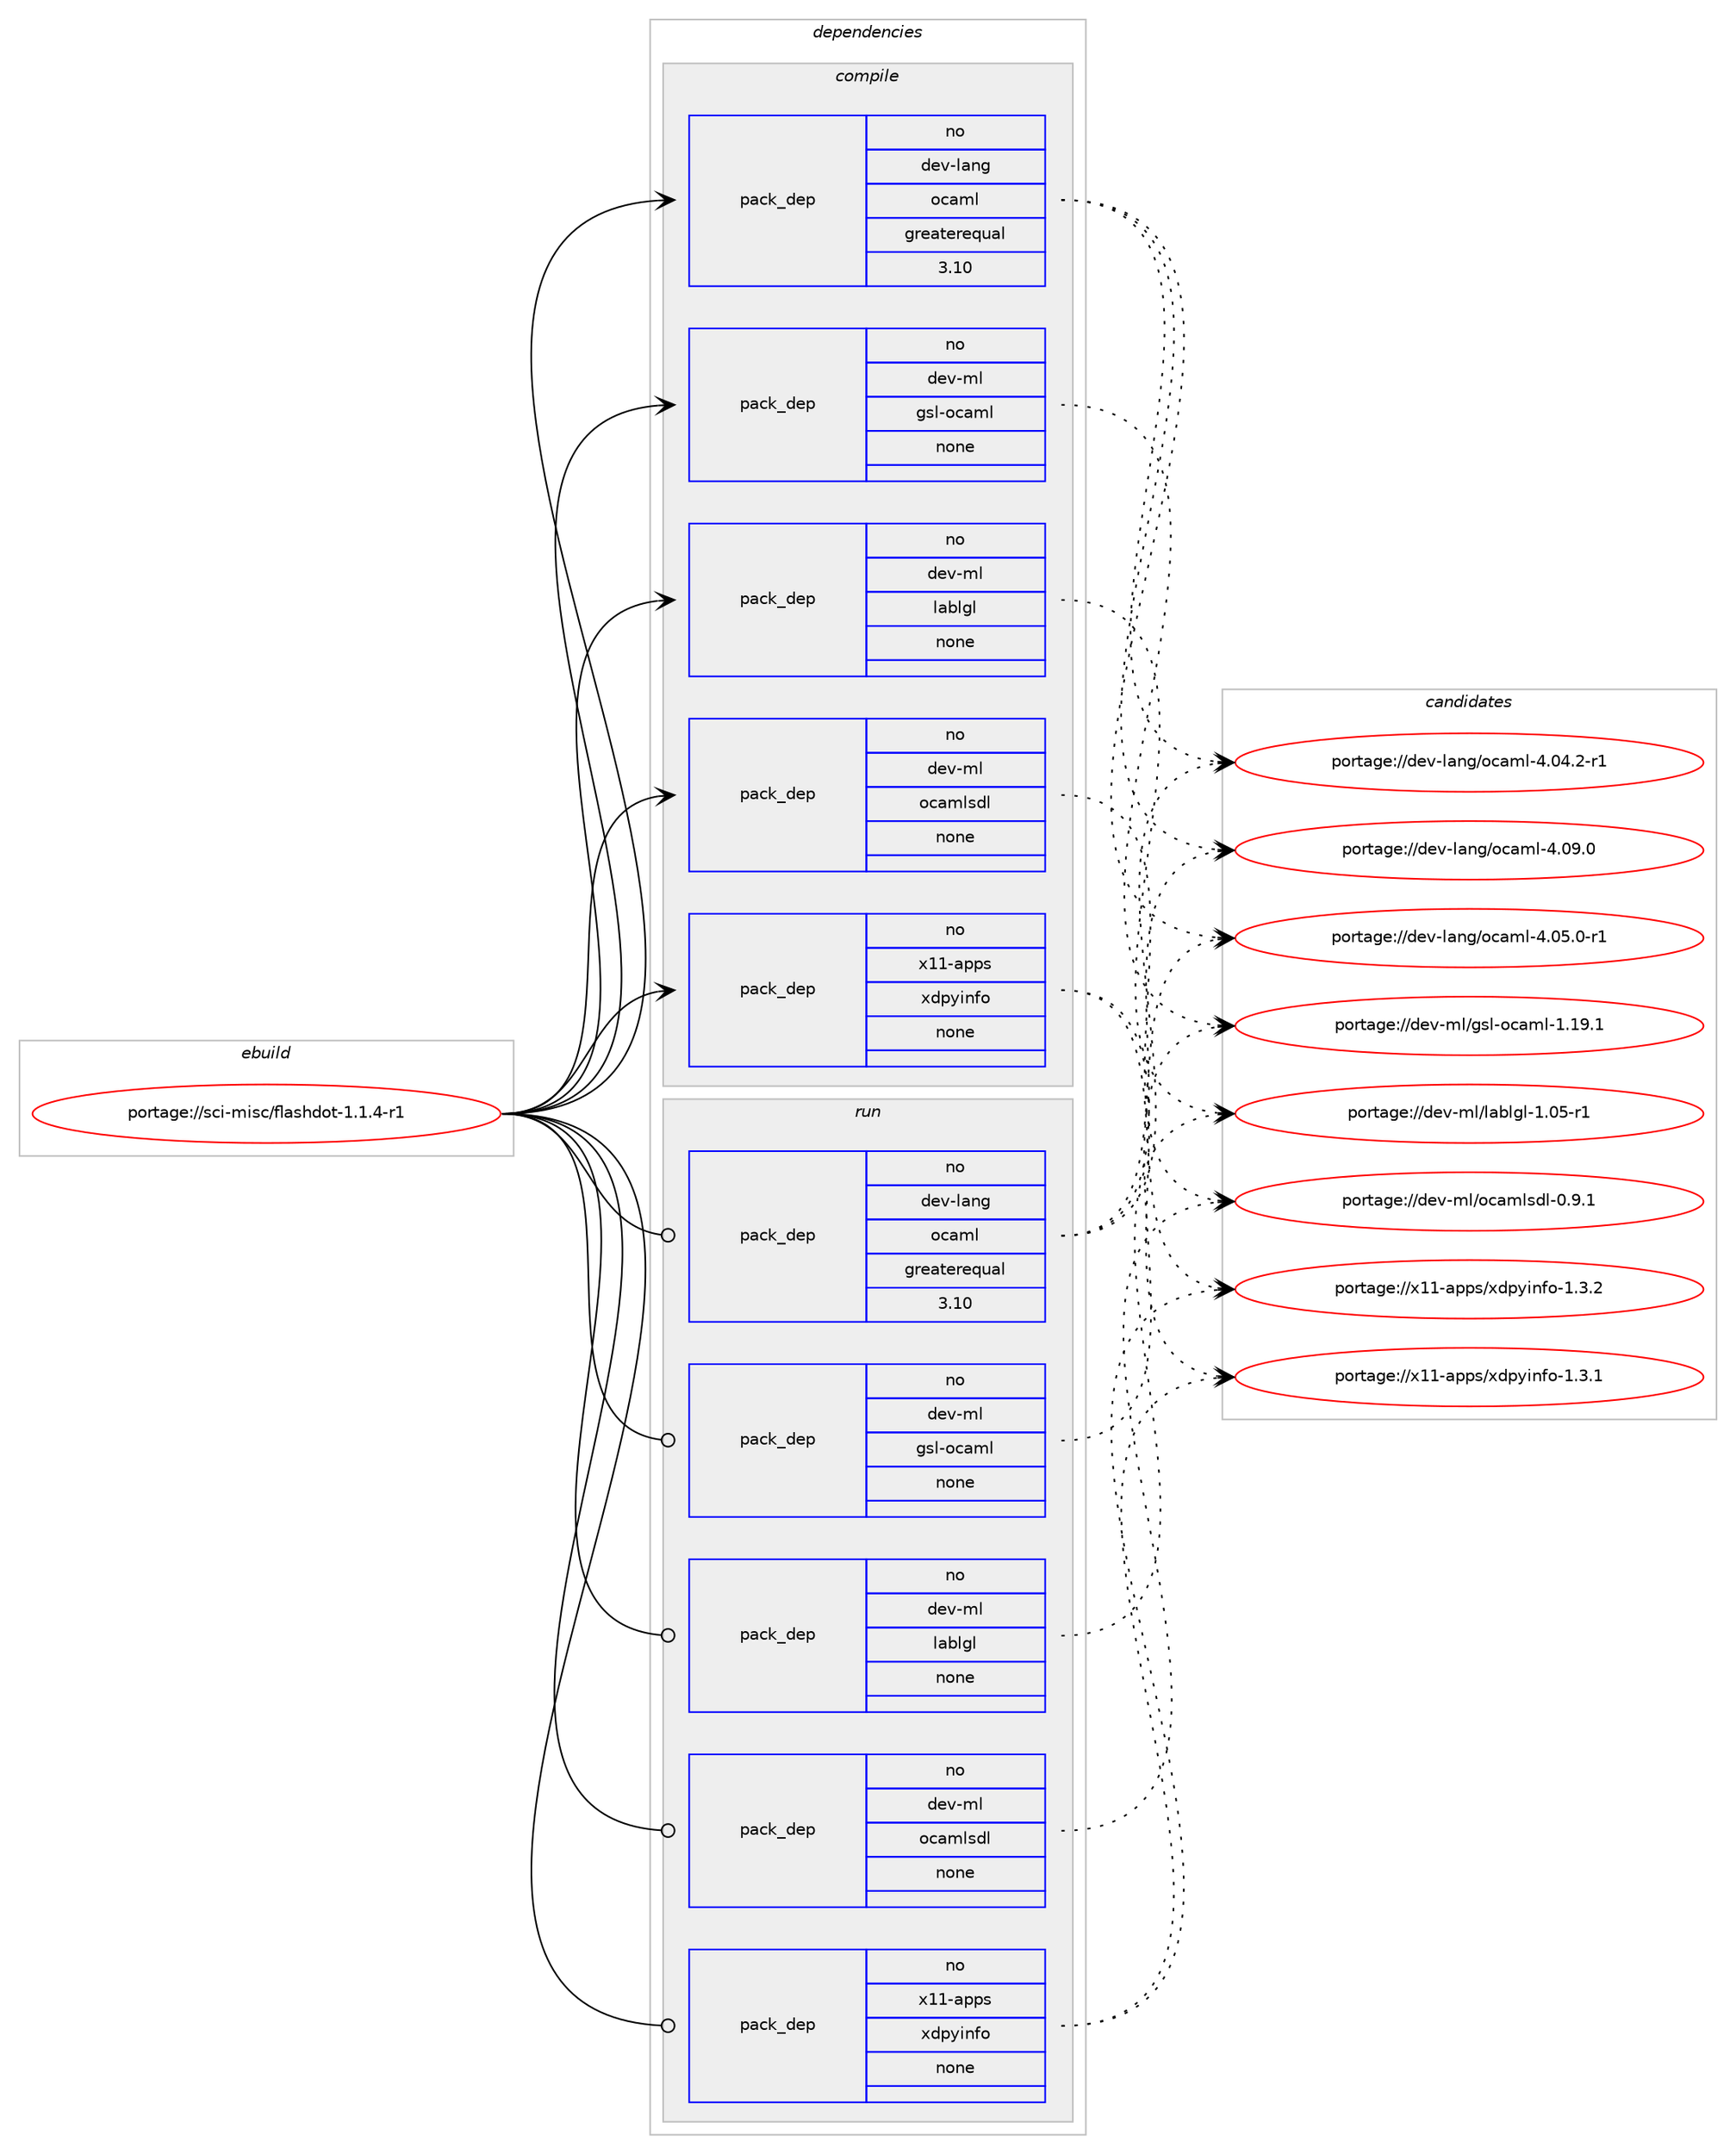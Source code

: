 digraph prolog {

# *************
# Graph options
# *************

newrank=true;
concentrate=true;
compound=true;
graph [rankdir=LR,fontname=Helvetica,fontsize=10,ranksep=1.5];#, ranksep=2.5, nodesep=0.2];
edge  [arrowhead=vee];
node  [fontname=Helvetica,fontsize=10];

# **********
# The ebuild
# **********

subgraph cluster_leftcol {
color=gray;
rank=same;
label=<<i>ebuild</i>>;
id [label="portage://sci-misc/flashdot-1.1.4-r1", color=red, width=4, href="../sci-misc/flashdot-1.1.4-r1.svg"];
}

# ****************
# The dependencies
# ****************

subgraph cluster_midcol {
color=gray;
label=<<i>dependencies</i>>;
subgraph cluster_compile {
fillcolor="#eeeeee";
style=filled;
label=<<i>compile</i>>;
subgraph pack66177 {
dependency84169 [label=<<TABLE BORDER="0" CELLBORDER="1" CELLSPACING="0" CELLPADDING="4" WIDTH="220"><TR><TD ROWSPAN="6" CELLPADDING="30">pack_dep</TD></TR><TR><TD WIDTH="110">no</TD></TR><TR><TD>dev-lang</TD></TR><TR><TD>ocaml</TD></TR><TR><TD>greaterequal</TD></TR><TR><TD>3.10</TD></TR></TABLE>>, shape=none, color=blue];
}
id:e -> dependency84169:w [weight=20,style="solid",arrowhead="vee"];
subgraph pack66178 {
dependency84170 [label=<<TABLE BORDER="0" CELLBORDER="1" CELLSPACING="0" CELLPADDING="4" WIDTH="220"><TR><TD ROWSPAN="6" CELLPADDING="30">pack_dep</TD></TR><TR><TD WIDTH="110">no</TD></TR><TR><TD>dev-ml</TD></TR><TR><TD>gsl-ocaml</TD></TR><TR><TD>none</TD></TR><TR><TD></TD></TR></TABLE>>, shape=none, color=blue];
}
id:e -> dependency84170:w [weight=20,style="solid",arrowhead="vee"];
subgraph pack66179 {
dependency84171 [label=<<TABLE BORDER="0" CELLBORDER="1" CELLSPACING="0" CELLPADDING="4" WIDTH="220"><TR><TD ROWSPAN="6" CELLPADDING="30">pack_dep</TD></TR><TR><TD WIDTH="110">no</TD></TR><TR><TD>dev-ml</TD></TR><TR><TD>lablgl</TD></TR><TR><TD>none</TD></TR><TR><TD></TD></TR></TABLE>>, shape=none, color=blue];
}
id:e -> dependency84171:w [weight=20,style="solid",arrowhead="vee"];
subgraph pack66180 {
dependency84172 [label=<<TABLE BORDER="0" CELLBORDER="1" CELLSPACING="0" CELLPADDING="4" WIDTH="220"><TR><TD ROWSPAN="6" CELLPADDING="30">pack_dep</TD></TR><TR><TD WIDTH="110">no</TD></TR><TR><TD>dev-ml</TD></TR><TR><TD>ocamlsdl</TD></TR><TR><TD>none</TD></TR><TR><TD></TD></TR></TABLE>>, shape=none, color=blue];
}
id:e -> dependency84172:w [weight=20,style="solid",arrowhead="vee"];
subgraph pack66181 {
dependency84173 [label=<<TABLE BORDER="0" CELLBORDER="1" CELLSPACING="0" CELLPADDING="4" WIDTH="220"><TR><TD ROWSPAN="6" CELLPADDING="30">pack_dep</TD></TR><TR><TD WIDTH="110">no</TD></TR><TR><TD>x11-apps</TD></TR><TR><TD>xdpyinfo</TD></TR><TR><TD>none</TD></TR><TR><TD></TD></TR></TABLE>>, shape=none, color=blue];
}
id:e -> dependency84173:w [weight=20,style="solid",arrowhead="vee"];
}
subgraph cluster_compileandrun {
fillcolor="#eeeeee";
style=filled;
label=<<i>compile and run</i>>;
}
subgraph cluster_run {
fillcolor="#eeeeee";
style=filled;
label=<<i>run</i>>;
subgraph pack66182 {
dependency84174 [label=<<TABLE BORDER="0" CELLBORDER="1" CELLSPACING="0" CELLPADDING="4" WIDTH="220"><TR><TD ROWSPAN="6" CELLPADDING="30">pack_dep</TD></TR><TR><TD WIDTH="110">no</TD></TR><TR><TD>dev-lang</TD></TR><TR><TD>ocaml</TD></TR><TR><TD>greaterequal</TD></TR><TR><TD>3.10</TD></TR></TABLE>>, shape=none, color=blue];
}
id:e -> dependency84174:w [weight=20,style="solid",arrowhead="odot"];
subgraph pack66183 {
dependency84175 [label=<<TABLE BORDER="0" CELLBORDER="1" CELLSPACING="0" CELLPADDING="4" WIDTH="220"><TR><TD ROWSPAN="6" CELLPADDING="30">pack_dep</TD></TR><TR><TD WIDTH="110">no</TD></TR><TR><TD>dev-ml</TD></TR><TR><TD>gsl-ocaml</TD></TR><TR><TD>none</TD></TR><TR><TD></TD></TR></TABLE>>, shape=none, color=blue];
}
id:e -> dependency84175:w [weight=20,style="solid",arrowhead="odot"];
subgraph pack66184 {
dependency84176 [label=<<TABLE BORDER="0" CELLBORDER="1" CELLSPACING="0" CELLPADDING="4" WIDTH="220"><TR><TD ROWSPAN="6" CELLPADDING="30">pack_dep</TD></TR><TR><TD WIDTH="110">no</TD></TR><TR><TD>dev-ml</TD></TR><TR><TD>lablgl</TD></TR><TR><TD>none</TD></TR><TR><TD></TD></TR></TABLE>>, shape=none, color=blue];
}
id:e -> dependency84176:w [weight=20,style="solid",arrowhead="odot"];
subgraph pack66185 {
dependency84177 [label=<<TABLE BORDER="0" CELLBORDER="1" CELLSPACING="0" CELLPADDING="4" WIDTH="220"><TR><TD ROWSPAN="6" CELLPADDING="30">pack_dep</TD></TR><TR><TD WIDTH="110">no</TD></TR><TR><TD>dev-ml</TD></TR><TR><TD>ocamlsdl</TD></TR><TR><TD>none</TD></TR><TR><TD></TD></TR></TABLE>>, shape=none, color=blue];
}
id:e -> dependency84177:w [weight=20,style="solid",arrowhead="odot"];
subgraph pack66186 {
dependency84178 [label=<<TABLE BORDER="0" CELLBORDER="1" CELLSPACING="0" CELLPADDING="4" WIDTH="220"><TR><TD ROWSPAN="6" CELLPADDING="30">pack_dep</TD></TR><TR><TD WIDTH="110">no</TD></TR><TR><TD>x11-apps</TD></TR><TR><TD>xdpyinfo</TD></TR><TR><TD>none</TD></TR><TR><TD></TD></TR></TABLE>>, shape=none, color=blue];
}
id:e -> dependency84178:w [weight=20,style="solid",arrowhead="odot"];
}
}

# **************
# The candidates
# **************

subgraph cluster_choices {
rank=same;
color=gray;
label=<<i>candidates</i>>;

subgraph choice66177 {
color=black;
nodesep=1;
choice100101118451089711010347111999710910845524648574648 [label="portage://dev-lang/ocaml-4.09.0", color=red, width=4,href="../dev-lang/ocaml-4.09.0.svg"];
choice1001011184510897110103471119997109108455246485346484511449 [label="portage://dev-lang/ocaml-4.05.0-r1", color=red, width=4,href="../dev-lang/ocaml-4.05.0-r1.svg"];
choice1001011184510897110103471119997109108455246485246504511449 [label="portage://dev-lang/ocaml-4.04.2-r1", color=red, width=4,href="../dev-lang/ocaml-4.04.2-r1.svg"];
dependency84169:e -> choice100101118451089711010347111999710910845524648574648:w [style=dotted,weight="100"];
dependency84169:e -> choice1001011184510897110103471119997109108455246485346484511449:w [style=dotted,weight="100"];
dependency84169:e -> choice1001011184510897110103471119997109108455246485246504511449:w [style=dotted,weight="100"];
}
subgraph choice66178 {
color=black;
nodesep=1;
choice100101118451091084710311510845111999710910845494649574649 [label="portage://dev-ml/gsl-ocaml-1.19.1", color=red, width=4,href="../dev-ml/gsl-ocaml-1.19.1.svg"];
dependency84170:e -> choice100101118451091084710311510845111999710910845494649574649:w [style=dotted,weight="100"];
}
subgraph choice66179 {
color=black;
nodesep=1;
choice1001011184510910847108979810810310845494648534511449 [label="portage://dev-ml/lablgl-1.05-r1", color=red, width=4,href="../dev-ml/lablgl-1.05-r1.svg"];
dependency84171:e -> choice1001011184510910847108979810810310845494648534511449:w [style=dotted,weight="100"];
}
subgraph choice66180 {
color=black;
nodesep=1;
choice10010111845109108471119997109108115100108454846574649 [label="portage://dev-ml/ocamlsdl-0.9.1", color=red, width=4,href="../dev-ml/ocamlsdl-0.9.1.svg"];
dependency84172:e -> choice10010111845109108471119997109108115100108454846574649:w [style=dotted,weight="100"];
}
subgraph choice66181 {
color=black;
nodesep=1;
choice1204949459711211211547120100112121105110102111454946514650 [label="portage://x11-apps/xdpyinfo-1.3.2", color=red, width=4,href="../x11-apps/xdpyinfo-1.3.2.svg"];
choice1204949459711211211547120100112121105110102111454946514649 [label="portage://x11-apps/xdpyinfo-1.3.1", color=red, width=4,href="../x11-apps/xdpyinfo-1.3.1.svg"];
dependency84173:e -> choice1204949459711211211547120100112121105110102111454946514650:w [style=dotted,weight="100"];
dependency84173:e -> choice1204949459711211211547120100112121105110102111454946514649:w [style=dotted,weight="100"];
}
subgraph choice66182 {
color=black;
nodesep=1;
choice100101118451089711010347111999710910845524648574648 [label="portage://dev-lang/ocaml-4.09.0", color=red, width=4,href="../dev-lang/ocaml-4.09.0.svg"];
choice1001011184510897110103471119997109108455246485346484511449 [label="portage://dev-lang/ocaml-4.05.0-r1", color=red, width=4,href="../dev-lang/ocaml-4.05.0-r1.svg"];
choice1001011184510897110103471119997109108455246485246504511449 [label="portage://dev-lang/ocaml-4.04.2-r1", color=red, width=4,href="../dev-lang/ocaml-4.04.2-r1.svg"];
dependency84174:e -> choice100101118451089711010347111999710910845524648574648:w [style=dotted,weight="100"];
dependency84174:e -> choice1001011184510897110103471119997109108455246485346484511449:w [style=dotted,weight="100"];
dependency84174:e -> choice1001011184510897110103471119997109108455246485246504511449:w [style=dotted,weight="100"];
}
subgraph choice66183 {
color=black;
nodesep=1;
choice100101118451091084710311510845111999710910845494649574649 [label="portage://dev-ml/gsl-ocaml-1.19.1", color=red, width=4,href="../dev-ml/gsl-ocaml-1.19.1.svg"];
dependency84175:e -> choice100101118451091084710311510845111999710910845494649574649:w [style=dotted,weight="100"];
}
subgraph choice66184 {
color=black;
nodesep=1;
choice1001011184510910847108979810810310845494648534511449 [label="portage://dev-ml/lablgl-1.05-r1", color=red, width=4,href="../dev-ml/lablgl-1.05-r1.svg"];
dependency84176:e -> choice1001011184510910847108979810810310845494648534511449:w [style=dotted,weight="100"];
}
subgraph choice66185 {
color=black;
nodesep=1;
choice10010111845109108471119997109108115100108454846574649 [label="portage://dev-ml/ocamlsdl-0.9.1", color=red, width=4,href="../dev-ml/ocamlsdl-0.9.1.svg"];
dependency84177:e -> choice10010111845109108471119997109108115100108454846574649:w [style=dotted,weight="100"];
}
subgraph choice66186 {
color=black;
nodesep=1;
choice1204949459711211211547120100112121105110102111454946514650 [label="portage://x11-apps/xdpyinfo-1.3.2", color=red, width=4,href="../x11-apps/xdpyinfo-1.3.2.svg"];
choice1204949459711211211547120100112121105110102111454946514649 [label="portage://x11-apps/xdpyinfo-1.3.1", color=red, width=4,href="../x11-apps/xdpyinfo-1.3.1.svg"];
dependency84178:e -> choice1204949459711211211547120100112121105110102111454946514650:w [style=dotted,weight="100"];
dependency84178:e -> choice1204949459711211211547120100112121105110102111454946514649:w [style=dotted,weight="100"];
}
}

}
